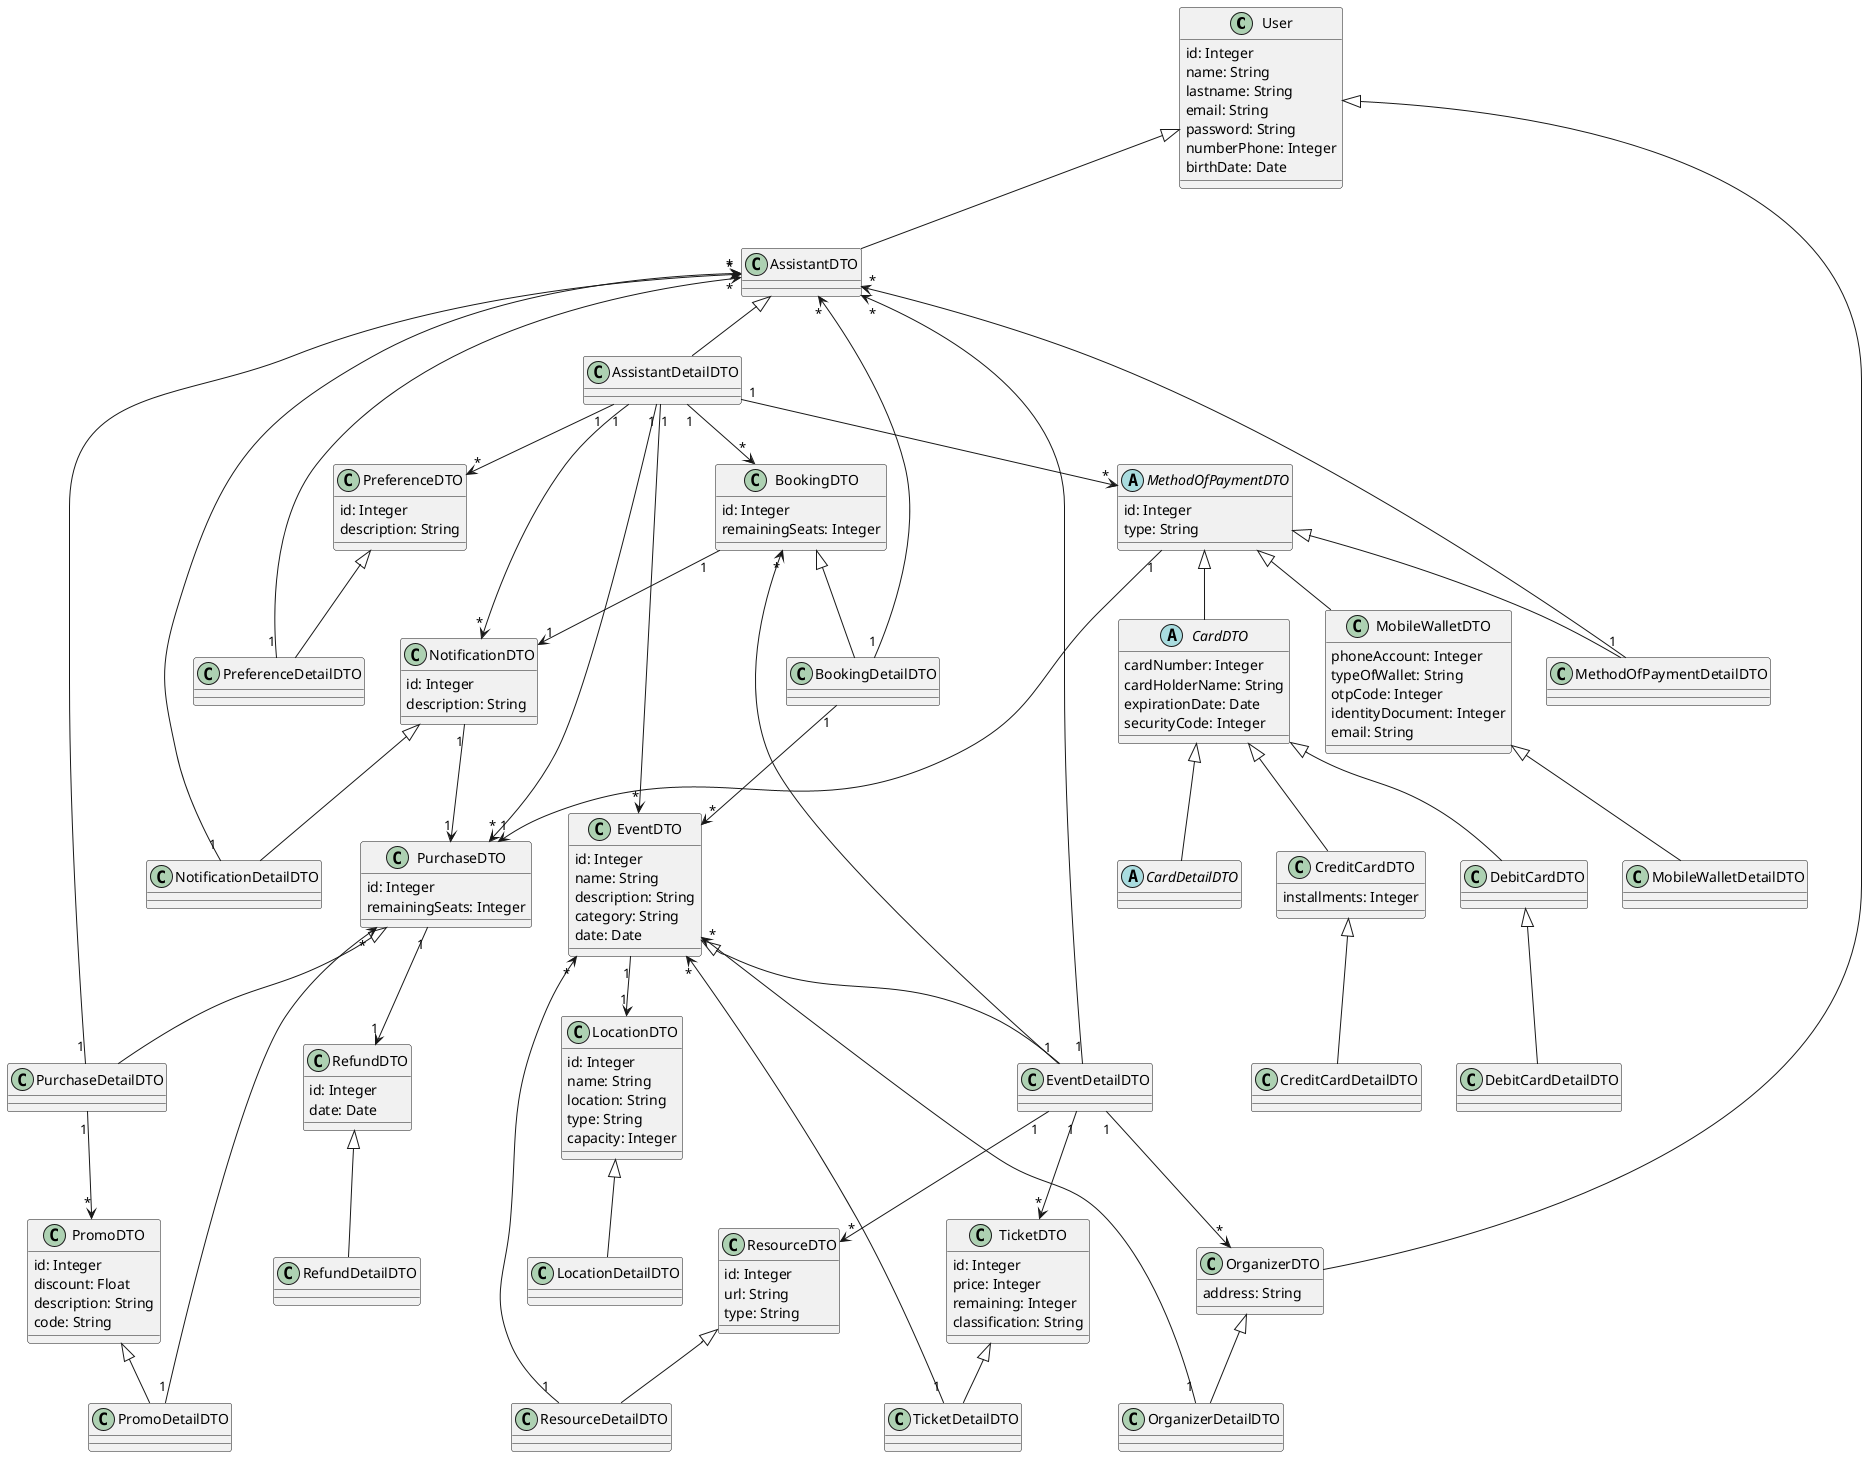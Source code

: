 @startuml DiagramaDTO

' User 
class User {
    id: Integer
    name: String
    lastname: String
    email: String
    password: String
    numberPhone: Integer
    birthDate: Date
}

class AssistantDTO extends User {
}
class AssistantDetailDTO extends AssistantDTO {
}
AssistantDetailDTO "1" --> "*" PreferenceDTO
PreferenceDetailDTO "1" --> "*" AssistantDTO

AssistantDetailDTO "1" --> "*" PurchaseDTO
PurchaseDetailDTO "1" --> "*" AssistantDTO

AssistantDetailDTO "1" --> "*" BookingDTO
BookingDetailDTO "1" --> "*" AssistantDTO

AssistantDetailDTO "1" --> "*" NotificationDTO
NotificationDetailDTO "1" --> "*" AssistantDTO

AssistantDetailDTO "1" --> "*" MethodOfPaymentDTO
MethodOfPaymentDetailDTO "1" --> "*" AssistantDTO

class OrganizerDTO extends User {
    address: String
}
class OrganizerDetailDTO extends OrganizerDTO {
}
OrganizerDetailDTO "1" --> "*" EventDTO
EventDetailDTO "1" --> "*" OrganizerDTO

class PreferenceDTO {
    id: Integer
    description: String
}
class PreferenceDetailDTO extends PreferenceDTO {
}

' Event
class EventDTO {
    id: Integer
    name: String
    description: String
    category: String
    date: Date
}
class EventDetailDTO extends EventDTO {
}
EventDetailDTO "1" --> "*" AssistantDTO
AssistantDetailDTO "1" --> "*" EventDTO

EventDetailDTO "1" --> "*" ResourceDTO
ResourceDetailDTO "1" --> "*" EventDTO

EventDTO "1" --> "1" LocationDTO

EventDetailDTO "1" --> "*" TicketDTO
TicketDetailDTO "1" --> "*" EventDTO

EventDetailDTO "1" --> "*" BookingDTO
BookingDetailDTO "1" --> "*" EventDTO

class LocationDTO {
    id: Integer
    name: String
    location: String
    type: String
    capacity: Integer
}
class LocationDetailDTO extends LocationDTO {
}

class TicketDTO {
    id: Integer
    price: Integer
    remaining: Integer
    classification: String
}
class TicketDetailDTO extends TicketDTO {
}

class ResourceDTO {
    id: Integer
    url: String
    type: String
}
class ResourceDetailDTO extends ResourceDTO {
}

' Booking
class PurchaseDTO {
    id: Integer
    remainingSeats: Integer
}
class PurchaseDetailDTO extends PurchaseDTO {
}
PurchaseDTO "1" --> "1" RefundDTO

PurchaseDetailDTO "1" --> "*" PromoDTO
PromoDetailDTO "1" --> "*" PurchaseDTO

class RefundDTO {
    id: Integer
    date: Date
}
class RefundDetailDTO extends RefundDTO {
}

class BookingDTO {
    id: Integer
    remainingSeats: Integer
}
class BookingDetailDTO extends BookingDTO {
}
BookingDTO "1" --> "1" NotificationDTO

class NotificationDTO {
    id: Integer
    description: String
}
class NotificationDetailDTO extends NotificationDTO {
}
NotificationDTO "1" --> "1" PurchaseDTO

class PromoDTO {
    id: Integer
    discount: Float
    description: String
    code: String
}
class PromoDetailDTO extends PromoDTO {
}

' Method of Payment
abstract class MethodOfPaymentDTO {
    id: Integer
    type: String
}
class MethodOfPaymentDetailDTO extends MethodOfPaymentDTO {
    
}
MethodOfPaymentDTO "1" --> "1" PurchaseDTO

class MobileWalletDTO extends MethodOfPaymentDTO {
    phoneAccount: Integer
    typeOfWallet: String
    otpCode: Integer
    identityDocument: Integer
    email: String
}
class MobileWalletDetailDTO extends MobileWalletDTO {
}

abstract class CardDTO extends MethodOfPaymentDTO {
    cardNumber: Integer
    cardHolderName: String
    expirationDate: Date
    securityCode: Integer
}
abstract class CardDetailDTO extends CardDTO {
    
}

class CreditCardDTO extends CardDTO {
    installments: Integer
}
class CreditCardDetailDTO extends CreditCardDTO {
    
}

class DebitCardDTO extends CardDTO {
}
class DebitCardDetailDTO extends DebitCardDTO {
}

@enduml